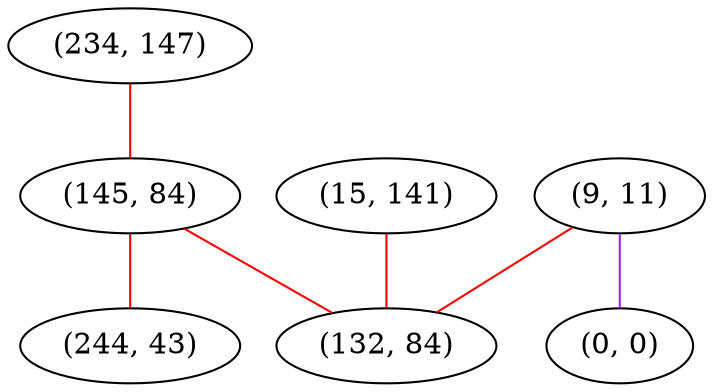 graph "" {
"(15, 141)";
"(234, 147)";
"(145, 84)";
"(9, 11)";
"(244, 43)";
"(0, 0)";
"(132, 84)";
"(15, 141)" -- "(132, 84)"  [color=red, key=0, weight=1];
"(234, 147)" -- "(145, 84)"  [color=red, key=0, weight=1];
"(145, 84)" -- "(132, 84)"  [color=red, key=0, weight=1];
"(145, 84)" -- "(244, 43)"  [color=red, key=0, weight=1];
"(9, 11)" -- "(132, 84)"  [color=red, key=0, weight=1];
"(9, 11)" -- "(0, 0)"  [color=purple, key=0, weight=4];
}
